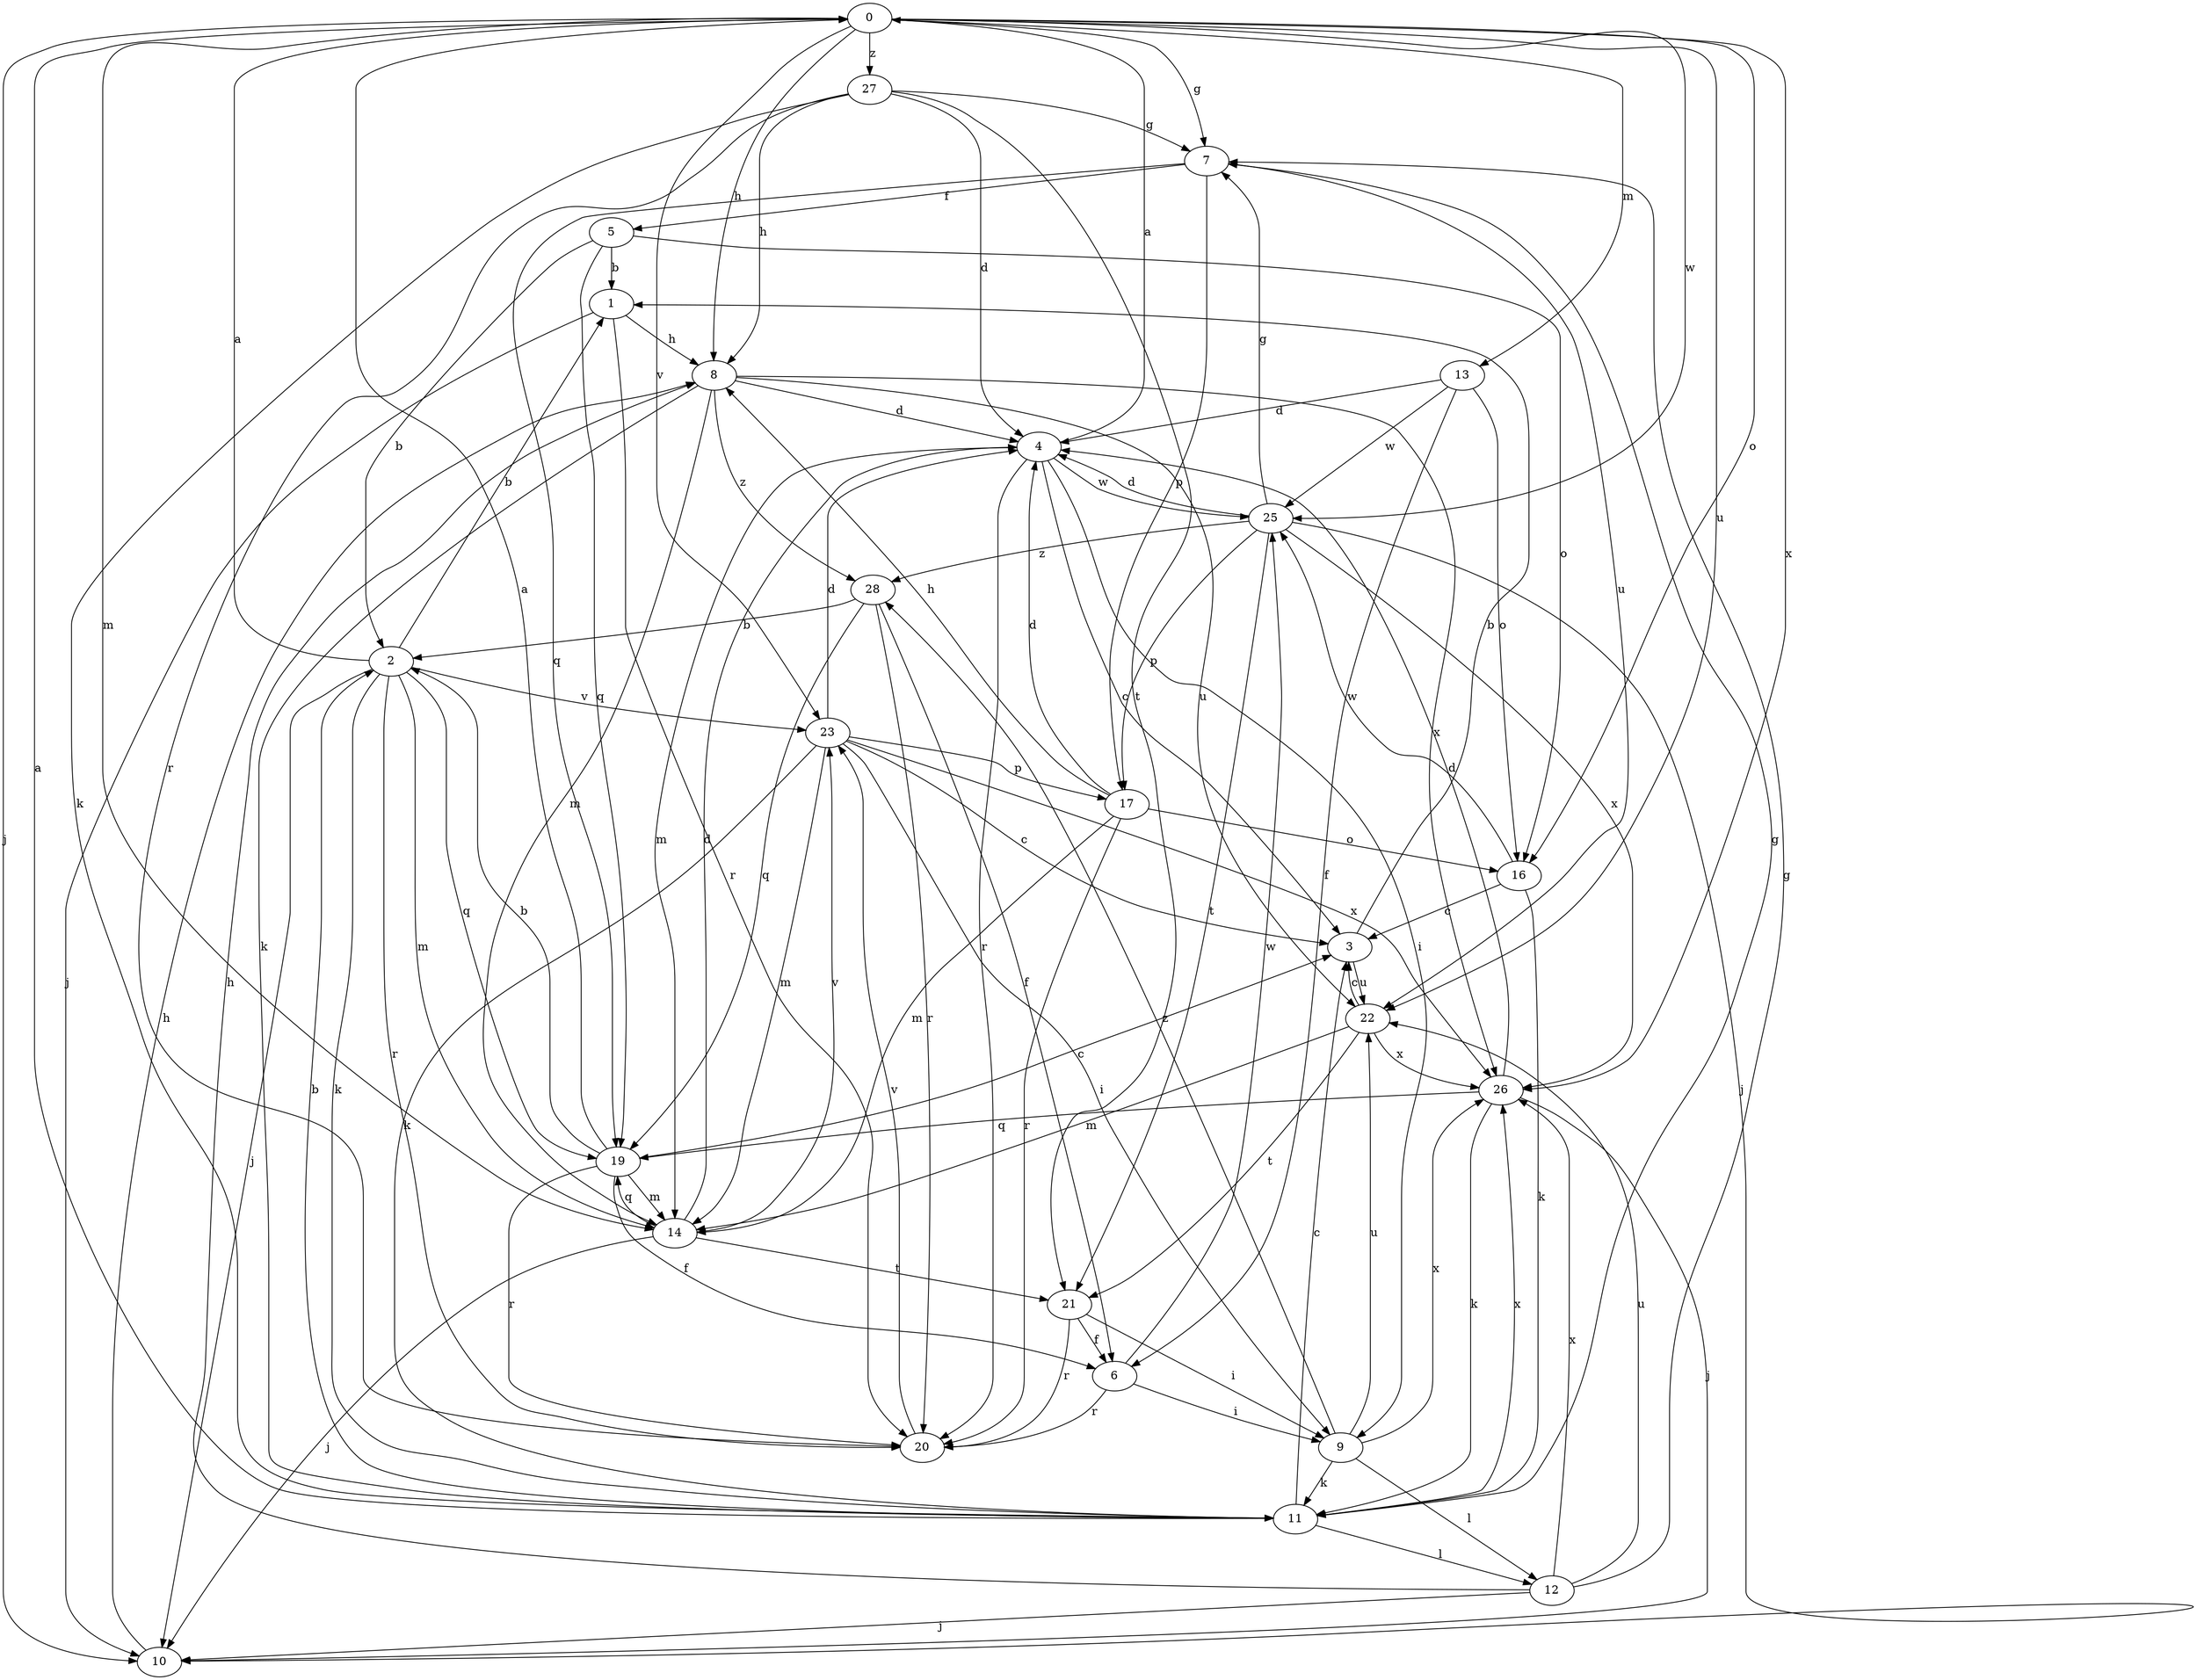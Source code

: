 strict digraph  {
0;
1;
2;
3;
4;
5;
6;
7;
8;
9;
10;
11;
12;
13;
14;
16;
17;
19;
20;
21;
22;
23;
25;
26;
27;
28;
0 -> 7  [label=g];
0 -> 8  [label=h];
0 -> 10  [label=j];
0 -> 13  [label=m];
0 -> 14  [label=m];
0 -> 16  [label=o];
0 -> 22  [label=u];
0 -> 23  [label=v];
0 -> 25  [label=w];
0 -> 26  [label=x];
0 -> 27  [label=z];
1 -> 8  [label=h];
1 -> 10  [label=j];
1 -> 20  [label=r];
2 -> 0  [label=a];
2 -> 1  [label=b];
2 -> 10  [label=j];
2 -> 11  [label=k];
2 -> 14  [label=m];
2 -> 19  [label=q];
2 -> 20  [label=r];
2 -> 23  [label=v];
3 -> 1  [label=b];
3 -> 22  [label=u];
4 -> 0  [label=a];
4 -> 3  [label=c];
4 -> 9  [label=i];
4 -> 14  [label=m];
4 -> 20  [label=r];
4 -> 25  [label=w];
5 -> 1  [label=b];
5 -> 2  [label=b];
5 -> 16  [label=o];
5 -> 19  [label=q];
6 -> 9  [label=i];
6 -> 20  [label=r];
6 -> 25  [label=w];
7 -> 5  [label=f];
7 -> 17  [label=p];
7 -> 19  [label=q];
7 -> 22  [label=u];
8 -> 4  [label=d];
8 -> 11  [label=k];
8 -> 14  [label=m];
8 -> 22  [label=u];
8 -> 26  [label=x];
8 -> 28  [label=z];
9 -> 11  [label=k];
9 -> 12  [label=l];
9 -> 22  [label=u];
9 -> 26  [label=x];
9 -> 28  [label=z];
10 -> 8  [label=h];
11 -> 0  [label=a];
11 -> 2  [label=b];
11 -> 3  [label=c];
11 -> 7  [label=g];
11 -> 12  [label=l];
11 -> 26  [label=x];
12 -> 7  [label=g];
12 -> 8  [label=h];
12 -> 10  [label=j];
12 -> 22  [label=u];
12 -> 26  [label=x];
13 -> 4  [label=d];
13 -> 6  [label=f];
13 -> 16  [label=o];
13 -> 25  [label=w];
14 -> 4  [label=d];
14 -> 10  [label=j];
14 -> 19  [label=q];
14 -> 21  [label=t];
14 -> 23  [label=v];
16 -> 3  [label=c];
16 -> 11  [label=k];
16 -> 25  [label=w];
17 -> 4  [label=d];
17 -> 8  [label=h];
17 -> 14  [label=m];
17 -> 16  [label=o];
17 -> 20  [label=r];
19 -> 0  [label=a];
19 -> 2  [label=b];
19 -> 3  [label=c];
19 -> 6  [label=f];
19 -> 14  [label=m];
19 -> 20  [label=r];
20 -> 23  [label=v];
21 -> 6  [label=f];
21 -> 9  [label=i];
21 -> 20  [label=r];
22 -> 3  [label=c];
22 -> 14  [label=m];
22 -> 21  [label=t];
22 -> 26  [label=x];
23 -> 3  [label=c];
23 -> 4  [label=d];
23 -> 9  [label=i];
23 -> 11  [label=k];
23 -> 14  [label=m];
23 -> 17  [label=p];
23 -> 26  [label=x];
25 -> 4  [label=d];
25 -> 7  [label=g];
25 -> 10  [label=j];
25 -> 17  [label=p];
25 -> 21  [label=t];
25 -> 26  [label=x];
25 -> 28  [label=z];
26 -> 4  [label=d];
26 -> 10  [label=j];
26 -> 11  [label=k];
26 -> 19  [label=q];
27 -> 4  [label=d];
27 -> 7  [label=g];
27 -> 8  [label=h];
27 -> 11  [label=k];
27 -> 20  [label=r];
27 -> 21  [label=t];
28 -> 2  [label=b];
28 -> 6  [label=f];
28 -> 19  [label=q];
28 -> 20  [label=r];
}
